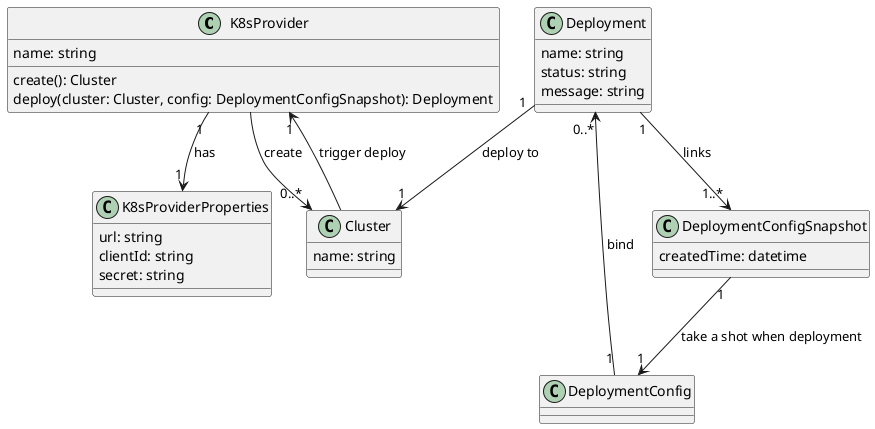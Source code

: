 @startuml "Domain Model"

class K8sProvider {
    name: string

    create(): Cluster
    deploy(cluster: Cluster, config: DeploymentConfigSnapshot): Deployment
}

class K8sProviderProperties {
    url: string
    clientId: string
    secret: string
}

K8sProvider "1" --> "1" K8sProviderProperties: has

class Cluster {
    name: string
}

K8sProvider --> "0..*" Cluster: create
Cluster --> "1" K8sProvider: trigger deploy

class DeploymentConfig

class Deployment {
    name: string
    status: string
    message: string
}

Deployment "1" --> "1" Cluster: deploy to

class DeploymentConfigSnapshot {
    createdTime: datetime
}

DeploymentConfigSnapshot "1" --> "1" DeploymentConfig: take a shot when deployment

Deployment "1" --> "1..*" DeploymentConfigSnapshot: links

DeploymentConfig "1" --> "0..*" Deployment: bind
@enduml